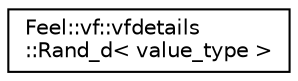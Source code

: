 digraph "Graphical Class Hierarchy"
{
 // LATEX_PDF_SIZE
  edge [fontname="Helvetica",fontsize="10",labelfontname="Helvetica",labelfontsize="10"];
  node [fontname="Helvetica",fontsize="10",shape=record];
  rankdir="LR";
  Node0 [label="Feel::vf::vfdetails\l::Rand_d\< value_type \>",height=0.2,width=0.4,color="black", fillcolor="white", style="filled",URL="$classFeel_1_1vf_1_1vfdetails_1_1Rand__d.html",tooltip=" "];
}
